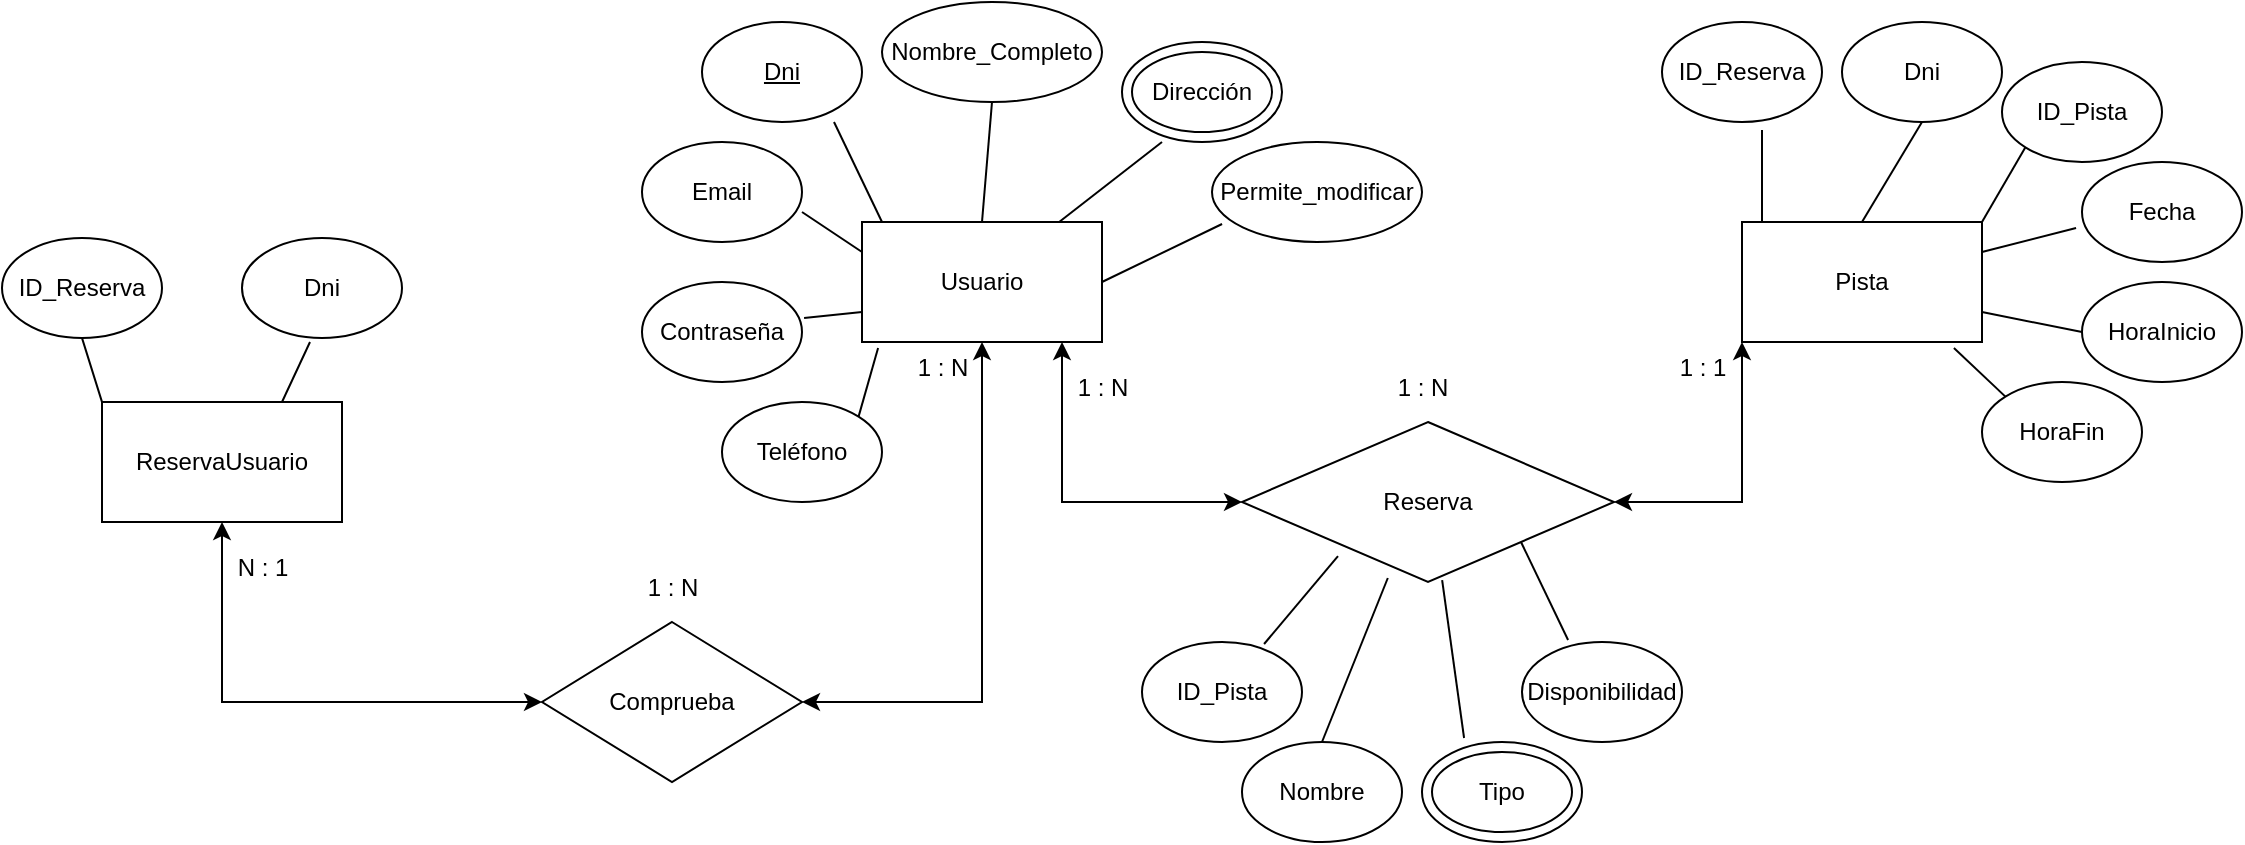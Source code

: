 <mxfile version="21.3.7" type="device">
  <diagram name="Page-1" id="b9gMRy1G1t68kS930VQQ">
    <mxGraphModel dx="2261" dy="764" grid="1" gridSize="10" guides="1" tooltips="1" connect="1" arrows="1" fold="1" page="1" pageScale="1" pageWidth="827" pageHeight="1169" math="0" shadow="0">
      <root>
        <mxCell id="0" />
        <mxCell id="1" parent="0" />
        <mxCell id="hVqU2oED-kjXTOKx9nI9-1" value="Usuario" style="rounded=0;whiteSpace=wrap;html=1;" vertex="1" parent="1">
          <mxGeometry x="120" y="230" width="120" height="60" as="geometry" />
        </mxCell>
        <mxCell id="hVqU2oED-kjXTOKx9nI9-2" value="Pista" style="rounded=0;whiteSpace=wrap;html=1;" vertex="1" parent="1">
          <mxGeometry x="560" y="230" width="120" height="60" as="geometry" />
        </mxCell>
        <mxCell id="hVqU2oED-kjXTOKx9nI9-4" value="&lt;u&gt;Dni&lt;/u&gt;" style="ellipse;whiteSpace=wrap;html=1;" vertex="1" parent="1">
          <mxGeometry x="40" y="130" width="80" height="50" as="geometry" />
        </mxCell>
        <mxCell id="hVqU2oED-kjXTOKx9nI9-5" value="Nombre_Completo" style="ellipse;whiteSpace=wrap;html=1;" vertex="1" parent="1">
          <mxGeometry x="130" y="120" width="110" height="50" as="geometry" />
        </mxCell>
        <mxCell id="hVqU2oED-kjXTOKx9nI9-6" value="Email     " style="ellipse;whiteSpace=wrap;html=1;" vertex="1" parent="1">
          <mxGeometry x="10" y="190" width="80" height="50" as="geometry" />
        </mxCell>
        <mxCell id="hVqU2oED-kjXTOKx9nI9-7" value="Contraseña" style="ellipse;whiteSpace=wrap;html=1;" vertex="1" parent="1">
          <mxGeometry x="10" y="260" width="80" height="50" as="geometry" />
        </mxCell>
        <mxCell id="hVqU2oED-kjXTOKx9nI9-8" value="Teléfono  " style="ellipse;whiteSpace=wrap;html=1;" vertex="1" parent="1">
          <mxGeometry x="50" y="320" width="80" height="50" as="geometry" />
        </mxCell>
        <mxCell id="hVqU2oED-kjXTOKx9nI9-10" value="Dirección" style="ellipse;whiteSpace=wrap;html=1;" vertex="1" parent="1">
          <mxGeometry x="250" y="140" width="80" height="50" as="geometry" />
        </mxCell>
        <mxCell id="hVqU2oED-kjXTOKx9nI9-11" value="Dirección" style="ellipse;whiteSpace=wrap;html=1;" vertex="1" parent="1">
          <mxGeometry x="255" y="145" width="70" height="40" as="geometry" />
        </mxCell>
        <mxCell id="hVqU2oED-kjXTOKx9nI9-13" value="" style="endArrow=none;html=1;rounded=0;" edge="1" parent="1" source="hVqU2oED-kjXTOKx9nI9-1">
          <mxGeometry width="50" height="50" relative="1" as="geometry">
            <mxPoint x="220" y="240" as="sourcePoint" />
            <mxPoint x="270" y="190" as="targetPoint" />
          </mxGeometry>
        </mxCell>
        <mxCell id="hVqU2oED-kjXTOKx9nI9-14" value="" style="endArrow=none;html=1;rounded=0;exitX=1;exitY=0;exitDx=0;exitDy=0;entryX=0.5;entryY=1;entryDx=0;entryDy=0;" edge="1" parent="1" target="hVqU2oED-kjXTOKx9nI9-5">
          <mxGeometry width="50" height="50" relative="1" as="geometry">
            <mxPoint x="180" y="230" as="sourcePoint" />
            <mxPoint x="210" y="190" as="targetPoint" />
          </mxGeometry>
        </mxCell>
        <mxCell id="hVqU2oED-kjXTOKx9nI9-16" value="" style="endArrow=none;html=1;rounded=0;entryX=0.825;entryY=1;entryDx=0;entryDy=0;entryPerimeter=0;" edge="1" parent="1" target="hVqU2oED-kjXTOKx9nI9-4">
          <mxGeometry width="50" height="50" relative="1" as="geometry">
            <mxPoint x="130" y="230" as="sourcePoint" />
            <mxPoint x="180" y="180" as="targetPoint" />
          </mxGeometry>
        </mxCell>
        <mxCell id="hVqU2oED-kjXTOKx9nI9-17" value="" style="endArrow=none;html=1;rounded=0;exitX=1;exitY=0.7;exitDx=0;exitDy=0;exitPerimeter=0;entryX=0;entryY=0.25;entryDx=0;entryDy=0;" edge="1" parent="1" source="hVqU2oED-kjXTOKx9nI9-6" target="hVqU2oED-kjXTOKx9nI9-1">
          <mxGeometry width="50" height="50" relative="1" as="geometry">
            <mxPoint x="90" y="250" as="sourcePoint" />
            <mxPoint x="140" y="200" as="targetPoint" />
          </mxGeometry>
        </mxCell>
        <mxCell id="hVqU2oED-kjXTOKx9nI9-19" value="" style="endArrow=none;html=1;rounded=0;exitX=1.013;exitY=0.36;exitDx=0;exitDy=0;exitPerimeter=0;entryX=0;entryY=0.75;entryDx=0;entryDy=0;" edge="1" parent="1" source="hVqU2oED-kjXTOKx9nI9-7" target="hVqU2oED-kjXTOKx9nI9-1">
          <mxGeometry width="50" height="50" relative="1" as="geometry">
            <mxPoint x="90" y="300" as="sourcePoint" />
            <mxPoint x="140" y="250" as="targetPoint" />
          </mxGeometry>
        </mxCell>
        <mxCell id="hVqU2oED-kjXTOKx9nI9-20" value="" style="endArrow=none;html=1;rounded=0;exitX=1;exitY=0;exitDx=0;exitDy=0;entryX=0.067;entryY=1.05;entryDx=0;entryDy=0;entryPerimeter=0;" edge="1" parent="1" source="hVqU2oED-kjXTOKx9nI9-8" target="hVqU2oED-kjXTOKx9nI9-1">
          <mxGeometry width="50" height="50" relative="1" as="geometry">
            <mxPoint x="120" y="330" as="sourcePoint" />
            <mxPoint x="170" y="280" as="targetPoint" />
          </mxGeometry>
        </mxCell>
        <mxCell id="hVqU2oED-kjXTOKx9nI9-21" value="Reserva" style="rhombus;whiteSpace=wrap;html=1;" vertex="1" parent="1">
          <mxGeometry x="310" y="330" width="186" height="80" as="geometry" />
        </mxCell>
        <mxCell id="hVqU2oED-kjXTOKx9nI9-22" value="ID_Pista" style="ellipse;whiteSpace=wrap;html=1;" vertex="1" parent="1">
          <mxGeometry x="260" y="440" width="80" height="50" as="geometry" />
        </mxCell>
        <mxCell id="hVqU2oED-kjXTOKx9nI9-23" value="Nombre" style="ellipse;whiteSpace=wrap;html=1;" vertex="1" parent="1">
          <mxGeometry x="310" y="490" width="80" height="50" as="geometry" />
        </mxCell>
        <mxCell id="hVqU2oED-kjXTOKx9nI9-24" value="Tipo" style="ellipse;whiteSpace=wrap;html=1;" vertex="1" parent="1">
          <mxGeometry x="400" y="490" width="80" height="50" as="geometry" />
        </mxCell>
        <mxCell id="hVqU2oED-kjXTOKx9nI9-25" value="Disponibilidad " style="ellipse;whiteSpace=wrap;html=1;" vertex="1" parent="1">
          <mxGeometry x="450" y="440" width="80" height="50" as="geometry" />
        </mxCell>
        <mxCell id="hVqU2oED-kjXTOKx9nI9-26" value="Tipo" style="ellipse;whiteSpace=wrap;html=1;" vertex="1" parent="1">
          <mxGeometry x="405" y="495" width="70" height="40" as="geometry" />
        </mxCell>
        <mxCell id="hVqU2oED-kjXTOKx9nI9-27" value="ID_Reserva  " style="ellipse;whiteSpace=wrap;html=1;" vertex="1" parent="1">
          <mxGeometry x="520" y="130" width="80" height="50" as="geometry" />
        </mxCell>
        <mxCell id="hVqU2oED-kjXTOKx9nI9-28" value="Dni" style="ellipse;whiteSpace=wrap;html=1;" vertex="1" parent="1">
          <mxGeometry x="610" y="130" width="80" height="50" as="geometry" />
        </mxCell>
        <mxCell id="hVqU2oED-kjXTOKx9nI9-29" value="ID_Pista    " style="ellipse;whiteSpace=wrap;html=1;" vertex="1" parent="1">
          <mxGeometry x="690" y="150" width="80" height="50" as="geometry" />
        </mxCell>
        <mxCell id="hVqU2oED-kjXTOKx9nI9-30" value="Fecha       " style="ellipse;whiteSpace=wrap;html=1;" vertex="1" parent="1">
          <mxGeometry x="730" y="200" width="80" height="50" as="geometry" />
        </mxCell>
        <mxCell id="hVqU2oED-kjXTOKx9nI9-31" value="HoraInicio  " style="ellipse;whiteSpace=wrap;html=1;" vertex="1" parent="1">
          <mxGeometry x="730" y="260" width="80" height="50" as="geometry" />
        </mxCell>
        <mxCell id="hVqU2oED-kjXTOKx9nI9-32" value="HoraFin     " style="ellipse;whiteSpace=wrap;html=1;" vertex="1" parent="1">
          <mxGeometry x="680" y="310" width="80" height="50" as="geometry" />
        </mxCell>
        <mxCell id="hVqU2oED-kjXTOKx9nI9-33" value="" style="endArrow=none;html=1;rounded=0;exitX=0.763;exitY=0.02;exitDx=0;exitDy=0;exitPerimeter=0;entryX=0.258;entryY=0.838;entryDx=0;entryDy=0;entryPerimeter=0;" edge="1" parent="1" source="hVqU2oED-kjXTOKx9nI9-22" target="hVqU2oED-kjXTOKx9nI9-21">
          <mxGeometry width="50" height="50" relative="1" as="geometry">
            <mxPoint x="330" y="430" as="sourcePoint" />
            <mxPoint x="380" y="380" as="targetPoint" />
          </mxGeometry>
        </mxCell>
        <mxCell id="hVqU2oED-kjXTOKx9nI9-34" value="" style="endArrow=none;html=1;rounded=0;exitX=0.5;exitY=0;exitDx=0;exitDy=0;entryX=0.392;entryY=0.975;entryDx=0;entryDy=0;entryPerimeter=0;" edge="1" parent="1" source="hVqU2oED-kjXTOKx9nI9-23" target="hVqU2oED-kjXTOKx9nI9-21">
          <mxGeometry width="50" height="50" relative="1" as="geometry">
            <mxPoint x="360" y="490" as="sourcePoint" />
            <mxPoint x="410" y="440" as="targetPoint" />
          </mxGeometry>
        </mxCell>
        <mxCell id="hVqU2oED-kjXTOKx9nI9-35" value="" style="endArrow=none;html=1;rounded=0;exitX=0.263;exitY=-0.04;exitDx=0;exitDy=0;exitPerimeter=0;entryX=0.538;entryY=0.988;entryDx=0;entryDy=0;entryPerimeter=0;" edge="1" parent="1" source="hVqU2oED-kjXTOKx9nI9-24" target="hVqU2oED-kjXTOKx9nI9-21">
          <mxGeometry width="50" height="50" relative="1" as="geometry">
            <mxPoint x="410" y="490" as="sourcePoint" />
            <mxPoint x="460" y="440" as="targetPoint" />
          </mxGeometry>
        </mxCell>
        <mxCell id="hVqU2oED-kjXTOKx9nI9-36" value="" style="endArrow=none;html=1;rounded=0;exitX=0.288;exitY=-0.02;exitDx=0;exitDy=0;exitPerimeter=0;entryX=1;entryY=1;entryDx=0;entryDy=0;" edge="1" parent="1" source="hVqU2oED-kjXTOKx9nI9-25" target="hVqU2oED-kjXTOKx9nI9-21">
          <mxGeometry width="50" height="50" relative="1" as="geometry">
            <mxPoint x="470" y="450" as="sourcePoint" />
            <mxPoint x="520" y="400" as="targetPoint" />
          </mxGeometry>
        </mxCell>
        <mxCell id="hVqU2oED-kjXTOKx9nI9-37" value="" style="endArrow=none;html=1;rounded=0;entryX=0.625;entryY=1.08;entryDx=0;entryDy=0;entryPerimeter=0;" edge="1" parent="1" target="hVqU2oED-kjXTOKx9nI9-27">
          <mxGeometry width="50" height="50" relative="1" as="geometry">
            <mxPoint x="570" y="230" as="sourcePoint" />
            <mxPoint x="620" y="180" as="targetPoint" />
          </mxGeometry>
        </mxCell>
        <mxCell id="hVqU2oED-kjXTOKx9nI9-38" value="" style="endArrow=none;html=1;rounded=0;entryX=0.5;entryY=1;entryDx=0;entryDy=0;" edge="1" parent="1" target="hVqU2oED-kjXTOKx9nI9-28">
          <mxGeometry width="50" height="50" relative="1" as="geometry">
            <mxPoint x="620" y="230" as="sourcePoint" />
            <mxPoint x="670" y="180" as="targetPoint" />
          </mxGeometry>
        </mxCell>
        <mxCell id="hVqU2oED-kjXTOKx9nI9-39" value="" style="endArrow=none;html=1;rounded=0;entryX=0;entryY=1;entryDx=0;entryDy=0;" edge="1" parent="1" target="hVqU2oED-kjXTOKx9nI9-29">
          <mxGeometry width="50" height="50" relative="1" as="geometry">
            <mxPoint x="680" y="230" as="sourcePoint" />
            <mxPoint x="730" y="180" as="targetPoint" />
          </mxGeometry>
        </mxCell>
        <mxCell id="hVqU2oED-kjXTOKx9nI9-40" value="" style="endArrow=none;html=1;rounded=0;exitX=1;exitY=0.25;exitDx=0;exitDy=0;entryX=-0.037;entryY=0.66;entryDx=0;entryDy=0;entryPerimeter=0;" edge="1" parent="1" source="hVqU2oED-kjXTOKx9nI9-2" target="hVqU2oED-kjXTOKx9nI9-30">
          <mxGeometry width="50" height="50" relative="1" as="geometry">
            <mxPoint x="690" y="290" as="sourcePoint" />
            <mxPoint x="740" y="240" as="targetPoint" />
          </mxGeometry>
        </mxCell>
        <mxCell id="hVqU2oED-kjXTOKx9nI9-41" value="" style="endArrow=none;html=1;rounded=0;entryX=1;entryY=0.75;entryDx=0;entryDy=0;exitX=0;exitY=0.5;exitDx=0;exitDy=0;" edge="1" parent="1" source="hVqU2oED-kjXTOKx9nI9-31" target="hVqU2oED-kjXTOKx9nI9-2">
          <mxGeometry width="50" height="50" relative="1" as="geometry">
            <mxPoint x="700" y="310" as="sourcePoint" />
            <mxPoint x="750" y="260" as="targetPoint" />
          </mxGeometry>
        </mxCell>
        <mxCell id="hVqU2oED-kjXTOKx9nI9-42" value="" style="endArrow=none;html=1;rounded=0;entryX=0.883;entryY=1.05;entryDx=0;entryDy=0;entryPerimeter=0;exitX=0;exitY=0;exitDx=0;exitDy=0;" edge="1" parent="1" source="hVqU2oED-kjXTOKx9nI9-32" target="hVqU2oED-kjXTOKx9nI9-2">
          <mxGeometry width="50" height="50" relative="1" as="geometry">
            <mxPoint x="610" y="360" as="sourcePoint" />
            <mxPoint x="660" y="310" as="targetPoint" />
          </mxGeometry>
        </mxCell>
        <mxCell id="hVqU2oED-kjXTOKx9nI9-43" value="" style="endArrow=classic;startArrow=classic;html=1;rounded=0;exitX=0;exitY=0.5;exitDx=0;exitDy=0;" edge="1" parent="1" source="hVqU2oED-kjXTOKx9nI9-21">
          <mxGeometry width="50" height="50" relative="1" as="geometry">
            <mxPoint x="220" y="380" as="sourcePoint" />
            <mxPoint x="220" y="290" as="targetPoint" />
            <Array as="points">
              <mxPoint x="220" y="370" />
            </Array>
          </mxGeometry>
        </mxCell>
        <mxCell id="hVqU2oED-kjXTOKx9nI9-44" value="" style="endArrow=classic;startArrow=classic;html=1;rounded=0;exitX=1;exitY=0.5;exitDx=0;exitDy=0;" edge="1" parent="1" source="hVqU2oED-kjXTOKx9nI9-21">
          <mxGeometry width="50" height="50" relative="1" as="geometry">
            <mxPoint x="640" y="370" as="sourcePoint" />
            <mxPoint x="560" y="290" as="targetPoint" />
            <Array as="points">
              <mxPoint x="560" y="370" />
            </Array>
          </mxGeometry>
        </mxCell>
        <mxCell id="hVqU2oED-kjXTOKx9nI9-45" value="1 : N" style="text;html=1;align=center;verticalAlign=middle;resizable=0;points=[];autosize=1;strokeColor=none;fillColor=none;" vertex="1" parent="1">
          <mxGeometry x="215" y="298" width="50" height="30" as="geometry" />
        </mxCell>
        <mxCell id="hVqU2oED-kjXTOKx9nI9-46" value="1 : N" style="text;html=1;align=center;verticalAlign=middle;resizable=0;points=[];autosize=1;strokeColor=none;fillColor=none;" vertex="1" parent="1">
          <mxGeometry x="375" y="298" width="50" height="30" as="geometry" />
        </mxCell>
        <mxCell id="hVqU2oED-kjXTOKx9nI9-47" value="1 : 1" style="text;html=1;align=center;verticalAlign=middle;resizable=0;points=[];autosize=1;strokeColor=none;fillColor=none;" vertex="1" parent="1">
          <mxGeometry x="515" y="288" width="50" height="30" as="geometry" />
        </mxCell>
        <mxCell id="hVqU2oED-kjXTOKx9nI9-49" value="Permite_modificar" style="ellipse;whiteSpace=wrap;html=1;" vertex="1" parent="1">
          <mxGeometry x="295" y="190" width="105" height="50" as="geometry" />
        </mxCell>
        <mxCell id="hVqU2oED-kjXTOKx9nI9-50" value="" style="endArrow=none;html=1;rounded=0;exitX=1;exitY=0.5;exitDx=0;exitDy=0;entryX=0.048;entryY=0.82;entryDx=0;entryDy=0;entryPerimeter=0;" edge="1" parent="1" source="hVqU2oED-kjXTOKx9nI9-1" target="hVqU2oED-kjXTOKx9nI9-49">
          <mxGeometry width="50" height="50" relative="1" as="geometry">
            <mxPoint x="240" y="280" as="sourcePoint" />
            <mxPoint x="290" y="230" as="targetPoint" />
          </mxGeometry>
        </mxCell>
        <mxCell id="hVqU2oED-kjXTOKx9nI9-51" value="" style="endArrow=classic;startArrow=classic;html=1;rounded=0;entryX=0.5;entryY=1;entryDx=0;entryDy=0;" edge="1" parent="1" target="hVqU2oED-kjXTOKx9nI9-1">
          <mxGeometry width="50" height="50" relative="1" as="geometry">
            <mxPoint x="90" y="470" as="sourcePoint" />
            <mxPoint x="200" y="310" as="targetPoint" />
            <Array as="points">
              <mxPoint x="180" y="470" />
            </Array>
          </mxGeometry>
        </mxCell>
        <mxCell id="hVqU2oED-kjXTOKx9nI9-52" value="Comprueba" style="rhombus;whiteSpace=wrap;html=1;" vertex="1" parent="1">
          <mxGeometry x="-40" y="430" width="130" height="80" as="geometry" />
        </mxCell>
        <mxCell id="hVqU2oED-kjXTOKx9nI9-53" value="" style="endArrow=classic;startArrow=classic;html=1;rounded=0;" edge="1" parent="1">
          <mxGeometry width="50" height="50" relative="1" as="geometry">
            <mxPoint x="-200" y="380" as="sourcePoint" />
            <mxPoint x="-40" y="470" as="targetPoint" />
            <Array as="points">
              <mxPoint x="-200" y="470" />
            </Array>
          </mxGeometry>
        </mxCell>
        <mxCell id="hVqU2oED-kjXTOKx9nI9-54" value="ReservaUsuario" style="rounded=0;whiteSpace=wrap;html=1;" vertex="1" parent="1">
          <mxGeometry x="-260" y="320" width="120" height="60" as="geometry" />
        </mxCell>
        <mxCell id="hVqU2oED-kjXTOKx9nI9-55" value="ID_Reserva" style="ellipse;whiteSpace=wrap;html=1;" vertex="1" parent="1">
          <mxGeometry x="-310" y="238" width="80" height="50" as="geometry" />
        </mxCell>
        <mxCell id="hVqU2oED-kjXTOKx9nI9-56" value="Dni" style="ellipse;whiteSpace=wrap;html=1;" vertex="1" parent="1">
          <mxGeometry x="-190" y="238" width="80" height="50" as="geometry" />
        </mxCell>
        <mxCell id="hVqU2oED-kjXTOKx9nI9-57" value="" style="endArrow=none;html=1;rounded=0;entryX=0.5;entryY=1;entryDx=0;entryDy=0;exitX=0;exitY=0;exitDx=0;exitDy=0;" edge="1" parent="1" source="hVqU2oED-kjXTOKx9nI9-54" target="hVqU2oED-kjXTOKx9nI9-55">
          <mxGeometry width="50" height="50" relative="1" as="geometry">
            <mxPoint x="-290" y="350" as="sourcePoint" />
            <mxPoint x="-240" y="300" as="targetPoint" />
          </mxGeometry>
        </mxCell>
        <mxCell id="hVqU2oED-kjXTOKx9nI9-58" value="" style="endArrow=none;html=1;rounded=0;entryX=0.425;entryY=1.04;entryDx=0;entryDy=0;entryPerimeter=0;exitX=0.75;exitY=0;exitDx=0;exitDy=0;" edge="1" parent="1" source="hVqU2oED-kjXTOKx9nI9-54" target="hVqU2oED-kjXTOKx9nI9-56">
          <mxGeometry width="50" height="50" relative="1" as="geometry">
            <mxPoint x="-190" y="340" as="sourcePoint" />
            <mxPoint x="-140" y="290" as="targetPoint" />
          </mxGeometry>
        </mxCell>
        <mxCell id="hVqU2oED-kjXTOKx9nI9-59" value="1 : N" style="text;html=1;align=center;verticalAlign=middle;resizable=0;points=[];autosize=1;strokeColor=none;fillColor=none;" vertex="1" parent="1">
          <mxGeometry x="135" y="288" width="50" height="30" as="geometry" />
        </mxCell>
        <mxCell id="hVqU2oED-kjXTOKx9nI9-60" value="1 : N" style="text;html=1;align=center;verticalAlign=middle;resizable=0;points=[];autosize=1;strokeColor=none;fillColor=none;" vertex="1" parent="1">
          <mxGeometry y="398" width="50" height="30" as="geometry" />
        </mxCell>
        <mxCell id="hVqU2oED-kjXTOKx9nI9-61" value="N : 1" style="text;html=1;align=center;verticalAlign=middle;resizable=0;points=[];autosize=1;strokeColor=none;fillColor=none;" vertex="1" parent="1">
          <mxGeometry x="-205" y="388" width="50" height="30" as="geometry" />
        </mxCell>
      </root>
    </mxGraphModel>
  </diagram>
</mxfile>
